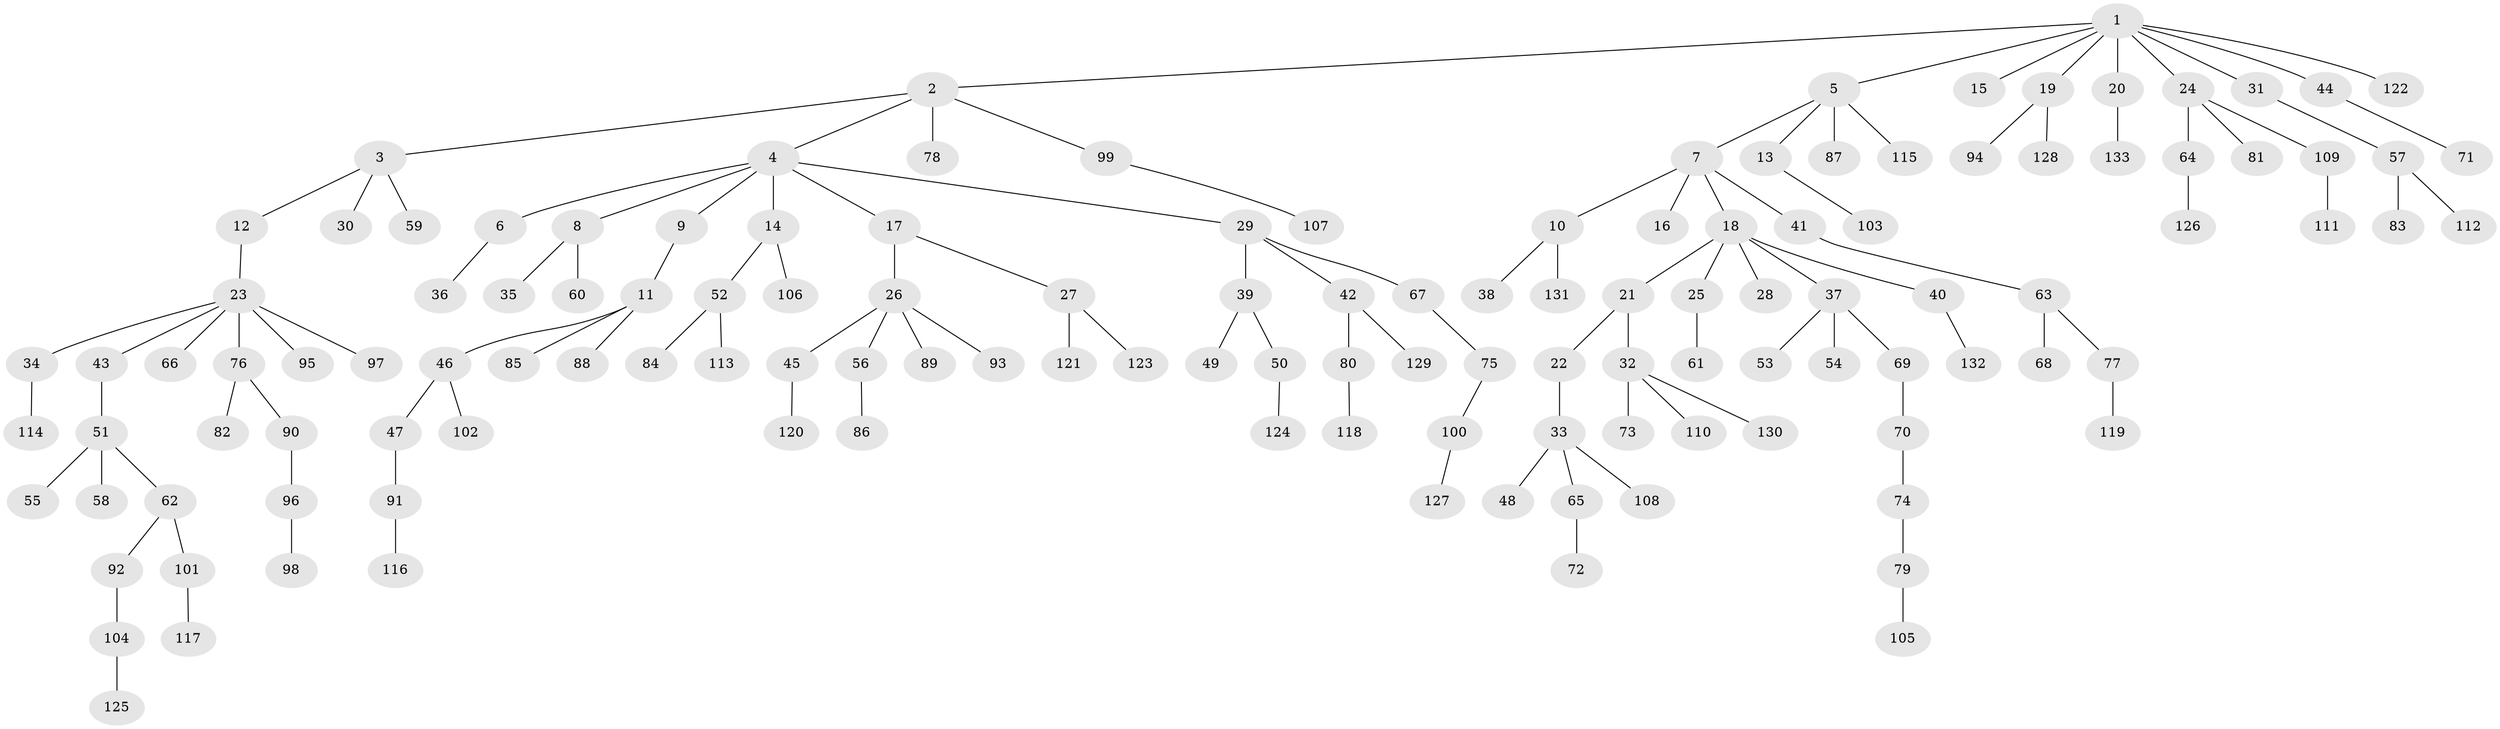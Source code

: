 // Generated by graph-tools (version 1.1) at 2025/11/02/27/25 16:11:28]
// undirected, 133 vertices, 132 edges
graph export_dot {
graph [start="1"]
  node [color=gray90,style=filled];
  1;
  2;
  3;
  4;
  5;
  6;
  7;
  8;
  9;
  10;
  11;
  12;
  13;
  14;
  15;
  16;
  17;
  18;
  19;
  20;
  21;
  22;
  23;
  24;
  25;
  26;
  27;
  28;
  29;
  30;
  31;
  32;
  33;
  34;
  35;
  36;
  37;
  38;
  39;
  40;
  41;
  42;
  43;
  44;
  45;
  46;
  47;
  48;
  49;
  50;
  51;
  52;
  53;
  54;
  55;
  56;
  57;
  58;
  59;
  60;
  61;
  62;
  63;
  64;
  65;
  66;
  67;
  68;
  69;
  70;
  71;
  72;
  73;
  74;
  75;
  76;
  77;
  78;
  79;
  80;
  81;
  82;
  83;
  84;
  85;
  86;
  87;
  88;
  89;
  90;
  91;
  92;
  93;
  94;
  95;
  96;
  97;
  98;
  99;
  100;
  101;
  102;
  103;
  104;
  105;
  106;
  107;
  108;
  109;
  110;
  111;
  112;
  113;
  114;
  115;
  116;
  117;
  118;
  119;
  120;
  121;
  122;
  123;
  124;
  125;
  126;
  127;
  128;
  129;
  130;
  131;
  132;
  133;
  1 -- 2;
  1 -- 5;
  1 -- 15;
  1 -- 19;
  1 -- 20;
  1 -- 24;
  1 -- 31;
  1 -- 44;
  1 -- 122;
  2 -- 3;
  2 -- 4;
  2 -- 78;
  2 -- 99;
  3 -- 12;
  3 -- 30;
  3 -- 59;
  4 -- 6;
  4 -- 8;
  4 -- 9;
  4 -- 14;
  4 -- 17;
  4 -- 29;
  5 -- 7;
  5 -- 13;
  5 -- 87;
  5 -- 115;
  6 -- 36;
  7 -- 10;
  7 -- 16;
  7 -- 18;
  7 -- 41;
  8 -- 35;
  8 -- 60;
  9 -- 11;
  10 -- 38;
  10 -- 131;
  11 -- 46;
  11 -- 85;
  11 -- 88;
  12 -- 23;
  13 -- 103;
  14 -- 52;
  14 -- 106;
  17 -- 26;
  17 -- 27;
  18 -- 21;
  18 -- 25;
  18 -- 28;
  18 -- 37;
  18 -- 40;
  19 -- 94;
  19 -- 128;
  20 -- 133;
  21 -- 22;
  21 -- 32;
  22 -- 33;
  23 -- 34;
  23 -- 43;
  23 -- 66;
  23 -- 76;
  23 -- 95;
  23 -- 97;
  24 -- 64;
  24 -- 81;
  24 -- 109;
  25 -- 61;
  26 -- 45;
  26 -- 56;
  26 -- 89;
  26 -- 93;
  27 -- 121;
  27 -- 123;
  29 -- 39;
  29 -- 42;
  29 -- 67;
  31 -- 57;
  32 -- 73;
  32 -- 110;
  32 -- 130;
  33 -- 48;
  33 -- 65;
  33 -- 108;
  34 -- 114;
  37 -- 53;
  37 -- 54;
  37 -- 69;
  39 -- 49;
  39 -- 50;
  40 -- 132;
  41 -- 63;
  42 -- 80;
  42 -- 129;
  43 -- 51;
  44 -- 71;
  45 -- 120;
  46 -- 47;
  46 -- 102;
  47 -- 91;
  50 -- 124;
  51 -- 55;
  51 -- 58;
  51 -- 62;
  52 -- 84;
  52 -- 113;
  56 -- 86;
  57 -- 83;
  57 -- 112;
  62 -- 92;
  62 -- 101;
  63 -- 68;
  63 -- 77;
  64 -- 126;
  65 -- 72;
  67 -- 75;
  69 -- 70;
  70 -- 74;
  74 -- 79;
  75 -- 100;
  76 -- 82;
  76 -- 90;
  77 -- 119;
  79 -- 105;
  80 -- 118;
  90 -- 96;
  91 -- 116;
  92 -- 104;
  96 -- 98;
  99 -- 107;
  100 -- 127;
  101 -- 117;
  104 -- 125;
  109 -- 111;
}
